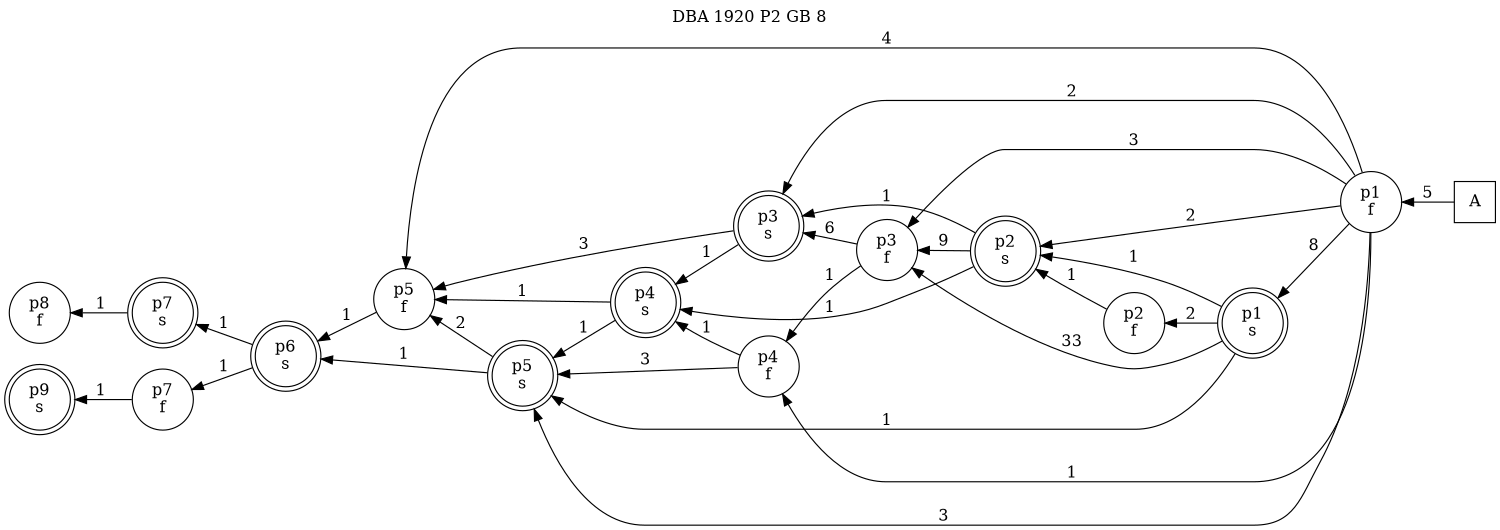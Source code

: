 digraph DBA_1920_P2_GB_8_GOOD {
labelloc="tl"
label= " DBA 1920 P2 GB 8 "
rankdir="RL";
graph [ size=" 10 , 10 !"]

"A" [shape="square" label="A"]
"p1_f" [shape="circle" label="p1
f"]
"p1_s" [shape="doublecircle" label="p1
s"]
"p2_f" [shape="circle" label="p2
f"]
"p2_s" [shape="doublecircle" label="p2
s"]
"p3_f" [shape="circle" label="p3
f"]
"p3_s" [shape="doublecircle" label="p3
s"]
"p4_f" [shape="circle" label="p4
f"]
"p4_s" [shape="doublecircle" label="p4
s"]
"p5_f" [shape="circle" label="p5
f"]
"p5_s" [shape="doublecircle" label="p5
s"]
"p6_s" [shape="doublecircle" label="p6
s"]
"p7_s" [shape="doublecircle" label="p7
s"]
"p8_f" [shape="circle" label="p8
f"]
"p7_f" [shape="circle" label="p7
f"]
"p9_s" [shape="doublecircle" label="p9
s"]
"A" -> "p1_f" [ label=5]
"p1_f" -> "p1_s" [ label=8]
"p1_f" -> "p2_s" [ label=2]
"p1_f" -> "p3_f" [ label=3]
"p1_f" -> "p3_s" [ label=2]
"p1_f" -> "p4_f" [ label=1]
"p1_f" -> "p5_f" [ label=4]
"p1_f" -> "p5_s" [ label=3]
"p1_s" -> "p2_f" [ label=2]
"p1_s" -> "p2_s" [ label=1]
"p1_s" -> "p3_f" [ label=33]
"p1_s" -> "p5_s" [ label=1]
"p2_f" -> "p2_s" [ label=1]
"p2_s" -> "p3_f" [ label=9]
"p2_s" -> "p3_s" [ label=1]
"p2_s" -> "p4_s" [ label=1]
"p3_f" -> "p3_s" [ label=6]
"p3_f" -> "p4_f" [ label=1]
"p3_s" -> "p4_s" [ label=1]
"p3_s" -> "p5_f" [ label=3]
"p4_f" -> "p4_s" [ label=1]
"p4_f" -> "p5_s" [ label=3]
"p4_s" -> "p5_f" [ label=1]
"p4_s" -> "p5_s" [ label=1]
"p5_f" -> "p6_s" [ label=1]
"p5_s" -> "p5_f" [ label=2]
"p5_s" -> "p6_s" [ label=1]
"p6_s" -> "p7_s" [ label=1]
"p6_s" -> "p7_f" [ label=1]
"p7_s" -> "p8_f" [ label=1]
"p7_f" -> "p9_s" [ label=1]
}
